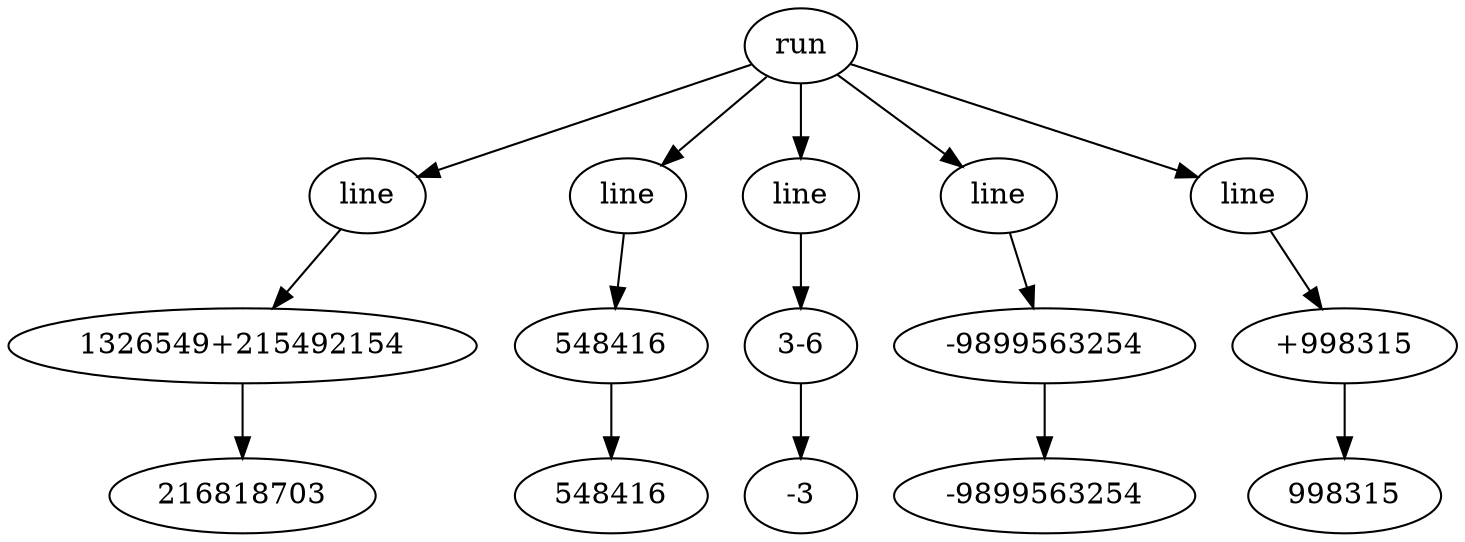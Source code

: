 digraph {
	8785898834290 [label=run]
	8785898834428 [label=line]
	8785898834290 -> 8785898834428
	8785899009049 [label="1326549+215492154"]
	8785898834428 -> 8785899009049
	8785899009871 [label=216818703]
	8785899009049 -> 8785899009871
	8785899009064 [label=line]
	8785898834290 -> 8785899009064
	8785899009076 [label=548416]
	8785899009064 -> 8785899009076
	8785898755667 [label=548416]
	8785899009076 -> 8785898755667
	8785898805071 [label=line]
	8785898834290 -> 8785898805071
	8785898805101 [label="3-6"]
	8785898805071 -> 8785898805101
	8785899009073 [label=-3]
	8785898805101 -> 8785899009073
	8785898805104 [label=line]
	8785898834290 -> 8785898805104
	8785898805026 [label=-9899563254]
	8785898805104 -> 8785898805026
	8785899009046 [label=-9899563254]
	8785898805026 -> 8785899009046
	8785898805188 [label=line]
	8785898834290 -> 8785898805188
	8785898805020 [label="+998315"]
	8785898805188 -> 8785898805020
	8785899009055 [label=998315]
	8785898805020 -> 8785899009055
}
